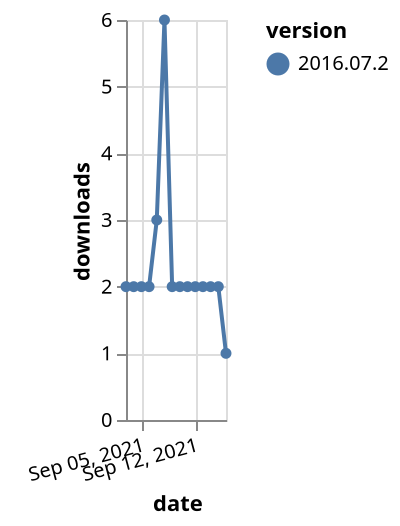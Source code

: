 {"$schema": "https://vega.github.io/schema/vega-lite/v5.json", "description": "A simple bar chart with embedded data.", "data": {"values": [{"date": "2021-09-03", "total": 2819, "delta": 2, "version": "2016.07.2"}, {"date": "2021-09-04", "total": 2821, "delta": 2, "version": "2016.07.2"}, {"date": "2021-09-05", "total": 2823, "delta": 2, "version": "2016.07.2"}, {"date": "2021-09-06", "total": 2825, "delta": 2, "version": "2016.07.2"}, {"date": "2021-09-07", "total": 2828, "delta": 3, "version": "2016.07.2"}, {"date": "2021-09-08", "total": 2834, "delta": 6, "version": "2016.07.2"}, {"date": "2021-09-09", "total": 2836, "delta": 2, "version": "2016.07.2"}, {"date": "2021-09-10", "total": 2838, "delta": 2, "version": "2016.07.2"}, {"date": "2021-09-11", "total": 2840, "delta": 2, "version": "2016.07.2"}, {"date": "2021-09-12", "total": 2842, "delta": 2, "version": "2016.07.2"}, {"date": "2021-09-13", "total": 2844, "delta": 2, "version": "2016.07.2"}, {"date": "2021-09-14", "total": 2846, "delta": 2, "version": "2016.07.2"}, {"date": "2021-09-15", "total": 2848, "delta": 2, "version": "2016.07.2"}, {"date": "2021-09-16", "total": 2849, "delta": 1, "version": "2016.07.2"}]}, "width": "container", "mark": {"type": "line", "point": {"filled": true}}, "encoding": {"x": {"field": "date", "type": "temporal", "timeUnit": "yearmonthdate", "title": "date", "axis": {"labelAngle": -15}}, "y": {"field": "delta", "type": "quantitative", "title": "downloads"}, "color": {"field": "version", "type": "nominal"}, "tooltip": {"field": "delta"}}}